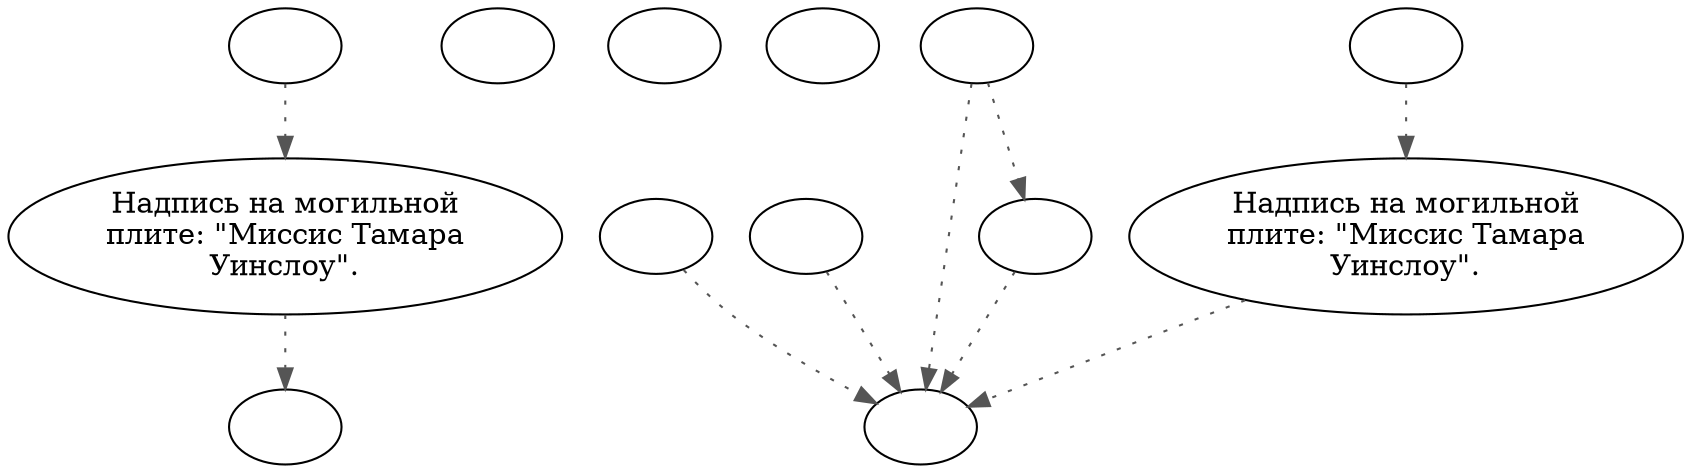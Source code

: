 digraph diMomGrv {
  "grave_description_proc" [style=filled       fillcolor="#FFFFFF"       color="#000000"]
  "grave_description_proc" -> "def_description_p_proc" [style=dotted color="#555555"]
  "grave_description_proc" [label="Надпись на могильной\nплите: \"Миссис Тамара\nУинслоу\"."]
  "description_p_proc" [style=filled       fillcolor="#FFFFFF"       color="#000000"]
  "description_p_proc" -> "grave_description_proc" [style=dotted color="#555555"]
  "description_p_proc" [label=""]
  "start" [style=filled       fillcolor="#FFFFFF"       color="#000000"]
  "start" [label=""]
  "look_at_p_proc" [style=filled       fillcolor="#FFFFFF"       color="#000000"]
  "look_at_p_proc" [label=""]
  "def_description_p_proc" [style=filled       fillcolor="#FFFFFF"       color="#000000"]
  "def_description_p_proc" [label=""]
  "map_enter_p_proc" [style=filled       fillcolor="#FFFFFF"       color="#000000"]
  "map_enter_p_proc" [label=""]
  "use_p_proc" [style=filled       fillcolor="#FFFFFF"       color="#000000"]
  "use_p_proc" -> "Explode_Grave" [style=dotted color="#555555"]
  "use_p_proc" [label=""]
  "pickup_p_proc" [style=filled       fillcolor="#FFFFFF"       color="#000000"]
  "pickup_p_proc" -> "Explode_Grave" [style=dotted color="#555555"]
  "pickup_p_proc" [label=""]
  "use_obj_on_p_proc" [style=filled       fillcolor="#FFFFFF"       color="#000000"]
  "use_obj_on_p_proc" -> "Explode_Grave" [style=dotted color="#555555"]
  "use_obj_on_p_proc" -> "Set_Trap" [style=dotted color="#555555"]
  "use_obj_on_p_proc" [label=""]
  "use_skill_on_p_proc" [style=filled       fillcolor="#FFFFFF"       color="#000000"]
  "use_skill_on_p_proc" -> "Disarm_Traps" [style=dotted color="#555555"]
  "use_skill_on_p_proc" [label=""]
  "Set_Trap" [style=filled       fillcolor="#FFFFFF"       color="#000000"]
  "Set_Trap" -> "Explode_Grave" [style=dotted color="#555555"]
  "Set_Trap" [label=""]
  "Explode_Grave" [style=filled       fillcolor="#FFFFFF"       color="#000000"]
  "Explode_Grave" [label=""]
  "Disarm_Traps" [style=filled       fillcolor="#FFFFFF"       color="#000000"]
  "Disarm_Traps" -> "Explode_Grave" [style=dotted color="#555555"]
  "Disarm_Traps" [label="Надпись на могильной\nплите: \"Миссис Тамара\nУинслоу\"."]
}